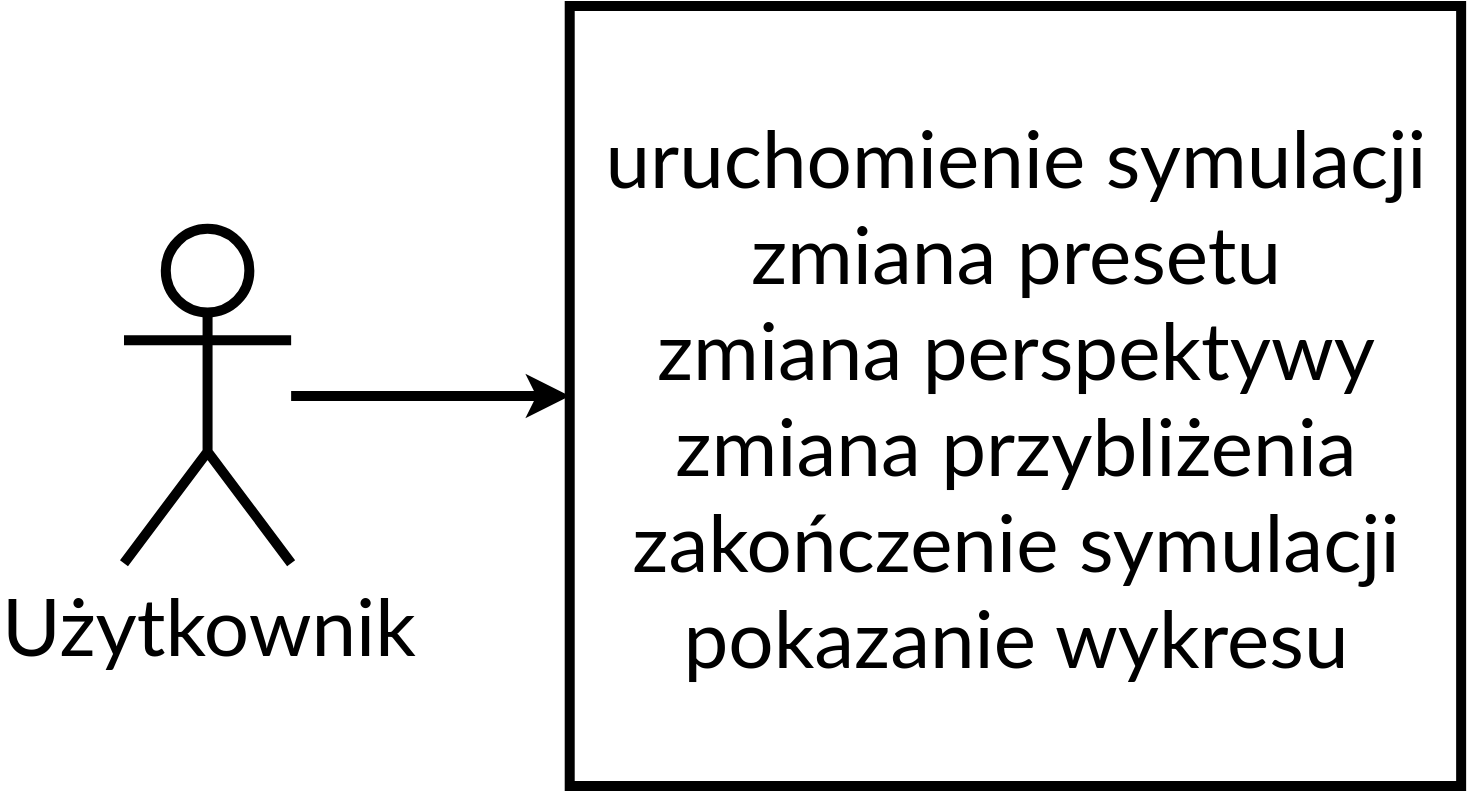 <mxfile version="13.0.3" type="device"><diagram id="CH5LEEMkAEJT_2rps-Pn" name="Page-1"><mxGraphModel dx="1038" dy="647" grid="1" gridSize="10" guides="1" tooltips="1" connect="1" arrows="1" fold="1" page="1" pageScale="1" pageWidth="827" pageHeight="1169" math="0" shadow="0"><root><mxCell id="0"/><mxCell id="1" parent="0"/><mxCell id="_UAPZa3YNmvS1TL31bwG-1" value="&lt;font style=&quot;font-size: 40px&quot;&gt;Użytkownik&lt;/font&gt;" style="shape=umlActor;verticalLabelPosition=bottom;labelBackgroundColor=none;verticalAlign=top;html=1;fontFamily=Lato;fillColor=none;strokeWidth=5;" vertex="1" parent="1"><mxGeometry x="120" y="241.429" width="83.571" height="167.143" as="geometry"/></mxCell><mxCell id="_UAPZa3YNmvS1TL31bwG-8" value="&lt;font style=&quot;font-size: 40px&quot;&gt;uruchomienie symulacji&lt;br&gt;zmiana presetu&lt;br&gt;zmiana perspektywy&lt;br&gt;zmiana przybliżenia&lt;br&gt;zakończenie symulacji&lt;br&gt;pokazanie wykresu&lt;/font&gt;" style="rounded=0;whiteSpace=wrap;html=1;labelBackgroundColor=none;fontFamily=Lato;fillColor=none;strokeWidth=5;" vertex="1" parent="1"><mxGeometry x="342.857" y="130" width="445.713" height="390" as="geometry"/></mxCell><mxCell id="_UAPZa3YNmvS1TL31bwG-9" style="edgeStyle=orthogonalEdgeStyle;rounded=0;orthogonalLoop=1;jettySize=auto;html=1;entryX=0;entryY=0.5;entryDx=0;entryDy=0;fontFamily=Lato;strokeWidth=5;" edge="1" parent="1" source="_UAPZa3YNmvS1TL31bwG-1" target="_UAPZa3YNmvS1TL31bwG-8"><mxGeometry relative="1" as="geometry"/></mxCell></root></mxGraphModel></diagram></mxfile>